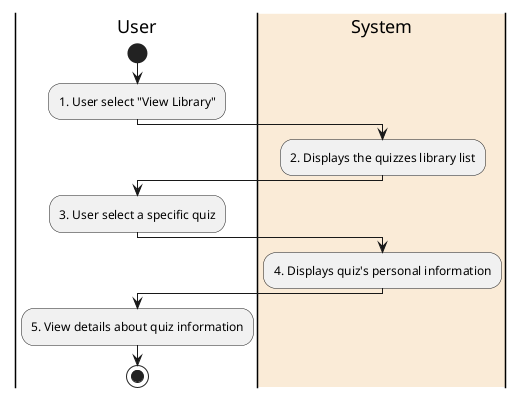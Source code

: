 @startuml
|User|
start
:1. User select "View Library";
|#AntiqueWhite|System|
:2. Displays the quizzes library list;
|User|
:3. User select a specific quiz;
|#AntiqueWhite|System|
:4. Displays quiz's personal information;
|User|
:5. View details about quiz information;

stop
@enduml